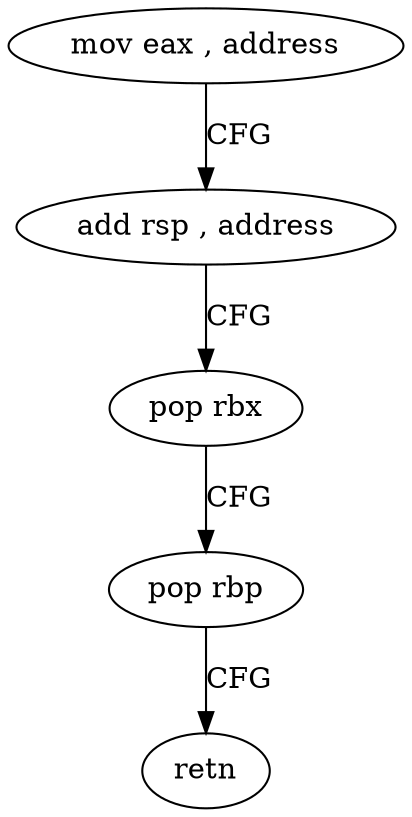 digraph "func" {
"4215661" [label = "mov eax , address" ]
"4215666" [label = "add rsp , address" ]
"4215670" [label = "pop rbx" ]
"4215671" [label = "pop rbp" ]
"4215672" [label = "retn" ]
"4215661" -> "4215666" [ label = "CFG" ]
"4215666" -> "4215670" [ label = "CFG" ]
"4215670" -> "4215671" [ label = "CFG" ]
"4215671" -> "4215672" [ label = "CFG" ]
}
